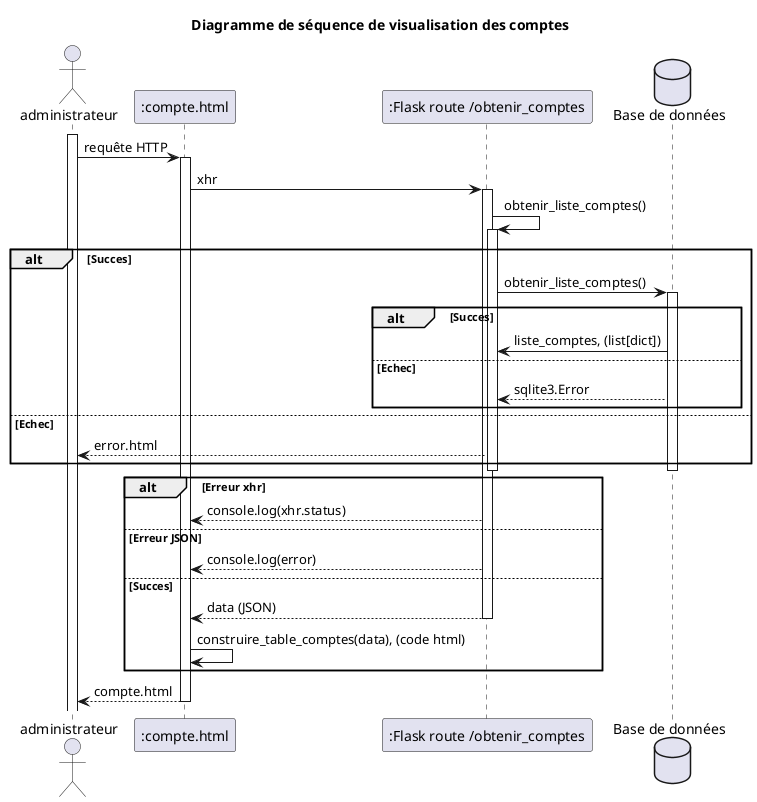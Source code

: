 @startuml bd

title Diagramme de séquence de visualisation des comptes
actor administrateur as u
participant ":compte.html" as c
participant ":Flask route /obtenir_comptes" as f
database "Base de données" as db

activate u
u -> c : requête HTTP
activate c
c -> f : xhr
activate f
f -> f : obtenir_liste_comptes()
alt Succes
    activate f
    f -> db : obtenir_liste_comptes()
    activate db

    alt Succes
        db -> f : liste_comptes, (list[dict])
    else Echec
        db --> f : sqlite3.Error
    end
else Echec
    f --> u : error.html
end

deactivate db
deactivate f

alt Erreur xhr
    f --> c : console.log(xhr.status)
else Erreur JSON
    f --> c : console.log(error)
else Succes
    f --> c : data (JSON)
    deactivate f
c -> c : construire_table_comptes(data), (code html)
end
u <-- c : compte.html
deactivate c

@enduml